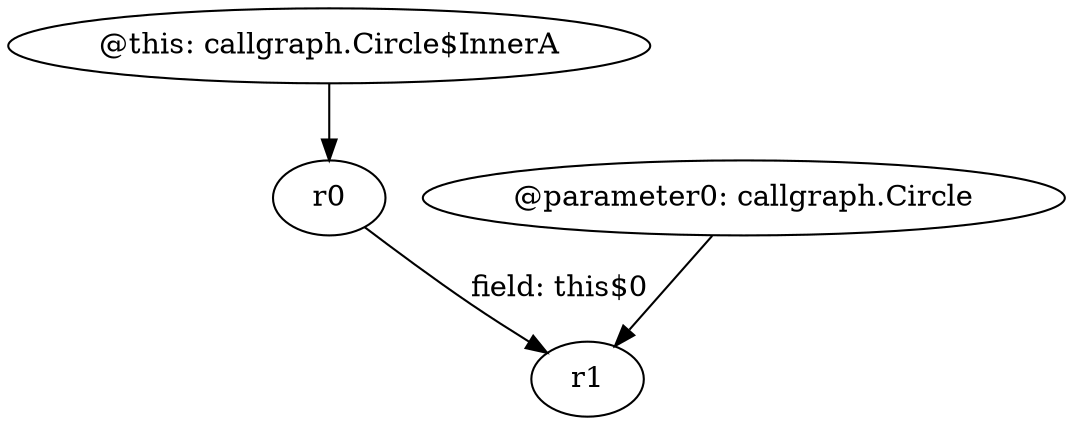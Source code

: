 digraph g {
0[label="@this: callgraph.Circle$InnerA"]
1[label="r0"]
0->1[label=""]
2[label="@parameter0: callgraph.Circle"]
3[label="r1"]
2->3[label=""]
1->3[label="field: this$0"]
}
